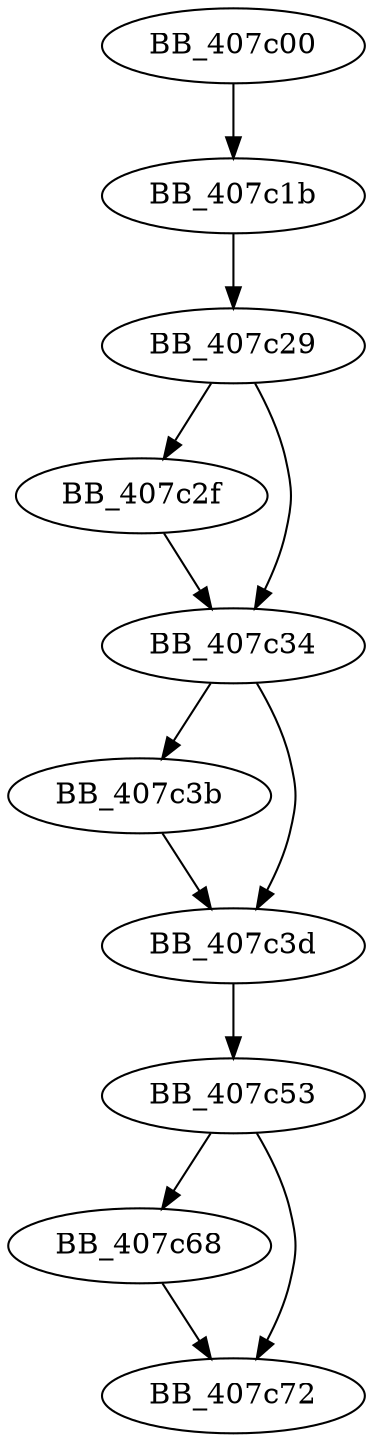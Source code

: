 DiGraph sub_407C00{
BB_407c00->BB_407c1b
BB_407c1b->BB_407c29
BB_407c29->BB_407c2f
BB_407c29->BB_407c34
BB_407c2f->BB_407c34
BB_407c34->BB_407c3b
BB_407c34->BB_407c3d
BB_407c3b->BB_407c3d
BB_407c3d->BB_407c53
BB_407c53->BB_407c68
BB_407c53->BB_407c72
BB_407c68->BB_407c72
}
